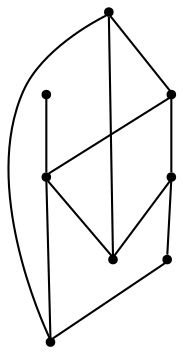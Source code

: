 graph {
  node [shape=point,comment="{\"directed\":false,\"doi\":\"10.1007/978-3-031-22203-0_25\",\"figure\":\"1 (3)\"}"]

  v0 [pos="1597.813927839544,640.0753934989061"]
  v1 [pos="1531.1366391635474,640.0753934989061"]
  v2 [pos="1464.4593504875506,640.0753934989061"]
  v3 [pos="1331.103723926665,640.0753934989061"]
  v4 [pos="1397.7820618115538,640.0753934989061"]
  v5 [pos="1264.4274844595602,640.0753934989061"]
  v6 [pos="1131.0729071075668,640.0753934989061"]
  v7 [pos="1197.7501957835634,640.0753934989061"]

  v0 -- v3 [id="-1",pos="1597.813927839544,640.0753934989061 1560.7277318987285,565.5497275031471 1471.1718392423677,535.6953312838078 1397.5225892731376,572.5216033503905 1368.6679457975245,586.9487482718409 1345.2726223349473,610.3438485969167 1331.103723926665,640.0753934989061"]
  v6 -- v4 [id="-66",pos="1131.0729071075668,640.0753934989061 1140.2940861174015,626.5628931679114 1151.5166787800692,615.3362412613955 1164.1520789071487,605.8598391012849 1237.801328876379,550.6225293934774 1342.2846025873228,565.5497275031471 1397.7820618115538,640.0753934989061"]
  v7 -- v5 [id="-67",pos="1197.7501957835634,640.0753934989061 1197.4907232451471,657.6091124934042 1212.41810429973,672.5363106030737 1230.8293675831455,672.5363106030737 1249.240630866561,672.5363106030737 1264.168011921144,657.6091124934042 1264.4274844595602,640.0753934989061"]
  v6 -- v1 [id="-68",pos="1131.0729071075668,640.0753934989061 1152.4585504230106,595.9167036754662 1187.5475295465615,560.8240213940334 1230.8293675831455,539.183367599496 1341.305340954775,483.9460578916886 1475.6391799393164,528.7235190242028 1531.1366391635474,640.0753934989061"]
  v5 -- v4 [id="-69",pos="1264.4274844595602,640.0753934989061 1273.373579974434,676.024346918762 1310.6878993637408,698.4109472991333 1347.5146227661398,689.205428478521 1372.1393646964884,683.0503358462666 1391.3715544523839,663.8225149900527 1397.7820618115538,640.0753934989061"]
  v3 -- v1 [id="-70",pos="1331.103723926665,640.0753934989061 1349.2565638805563,694.4353845599868 1408.9618912633196,724.285583995193 1464.1998779491341,705.8745463539682 1495.6799600146583,695.3813142685254 1520.388002772191,670.6777075208691 1531.1366391635474,640.0753934989061"]
  v5 -- v1 [id="-71",pos="1264.4274844595602,640.0753934989061 1278.5953336589505,610.3438485969167 1301.9906571215276,586.9487482718409 1330.8453005971407,572.5216033503905 1404.494550566371,535.6953312838078 1494.050443222732,565.5497275031471 1531.1366391635474,640.0753934989061"]
  v6 -- v2 [id="-72",pos="1131.0729071075668,640.0753934989061 1147.2327270797614,611.8357417685847 1170.1321880611304,588.9364978475951 1197.4907232451471,572.5216033503905 1289.5554333333612,517.284293642583 1408.9618912633196,547.1386898619222 1464.4593504875506,640.0753934989061"]
  v2 -- v5 [id="-74",pos="1464.4593504875506,640.0753934989061 1457.077975166969,681.9335461534014 1423.5892621632036,715.4217851432338 1380.8532671041382,722.5436642294154 1325.6152804183234,731.7491830500278 1273.3737071512694,694.4353845599868 1264.4274844595602,640.0753934989061"]
  v2 -- v0 [id="-75",pos="1464.4593504875506,640.0753934989061 1471.4134752296197,624.7709299307288 1483.1112005493262,613.0734115620102 1497.5385222871325,605.8598391012849 1534.3652456895318,587.44880146006 1579.1431920177122,602.3718027855966 1597.813927839544,640.0753934989061"]
  v0 -- v4 [id="-76",pos="1597.813927839544,640.0753934989061 1590.4325525189627,681.9335461534014 1556.9438395151972,715.4217851432338 1514.2078444561319,722.5436642294154 1458.969857770317,731.7491830500278 1406.728284503263,694.4353845599868 1397.7820618115538,640.0753934989061"]
}